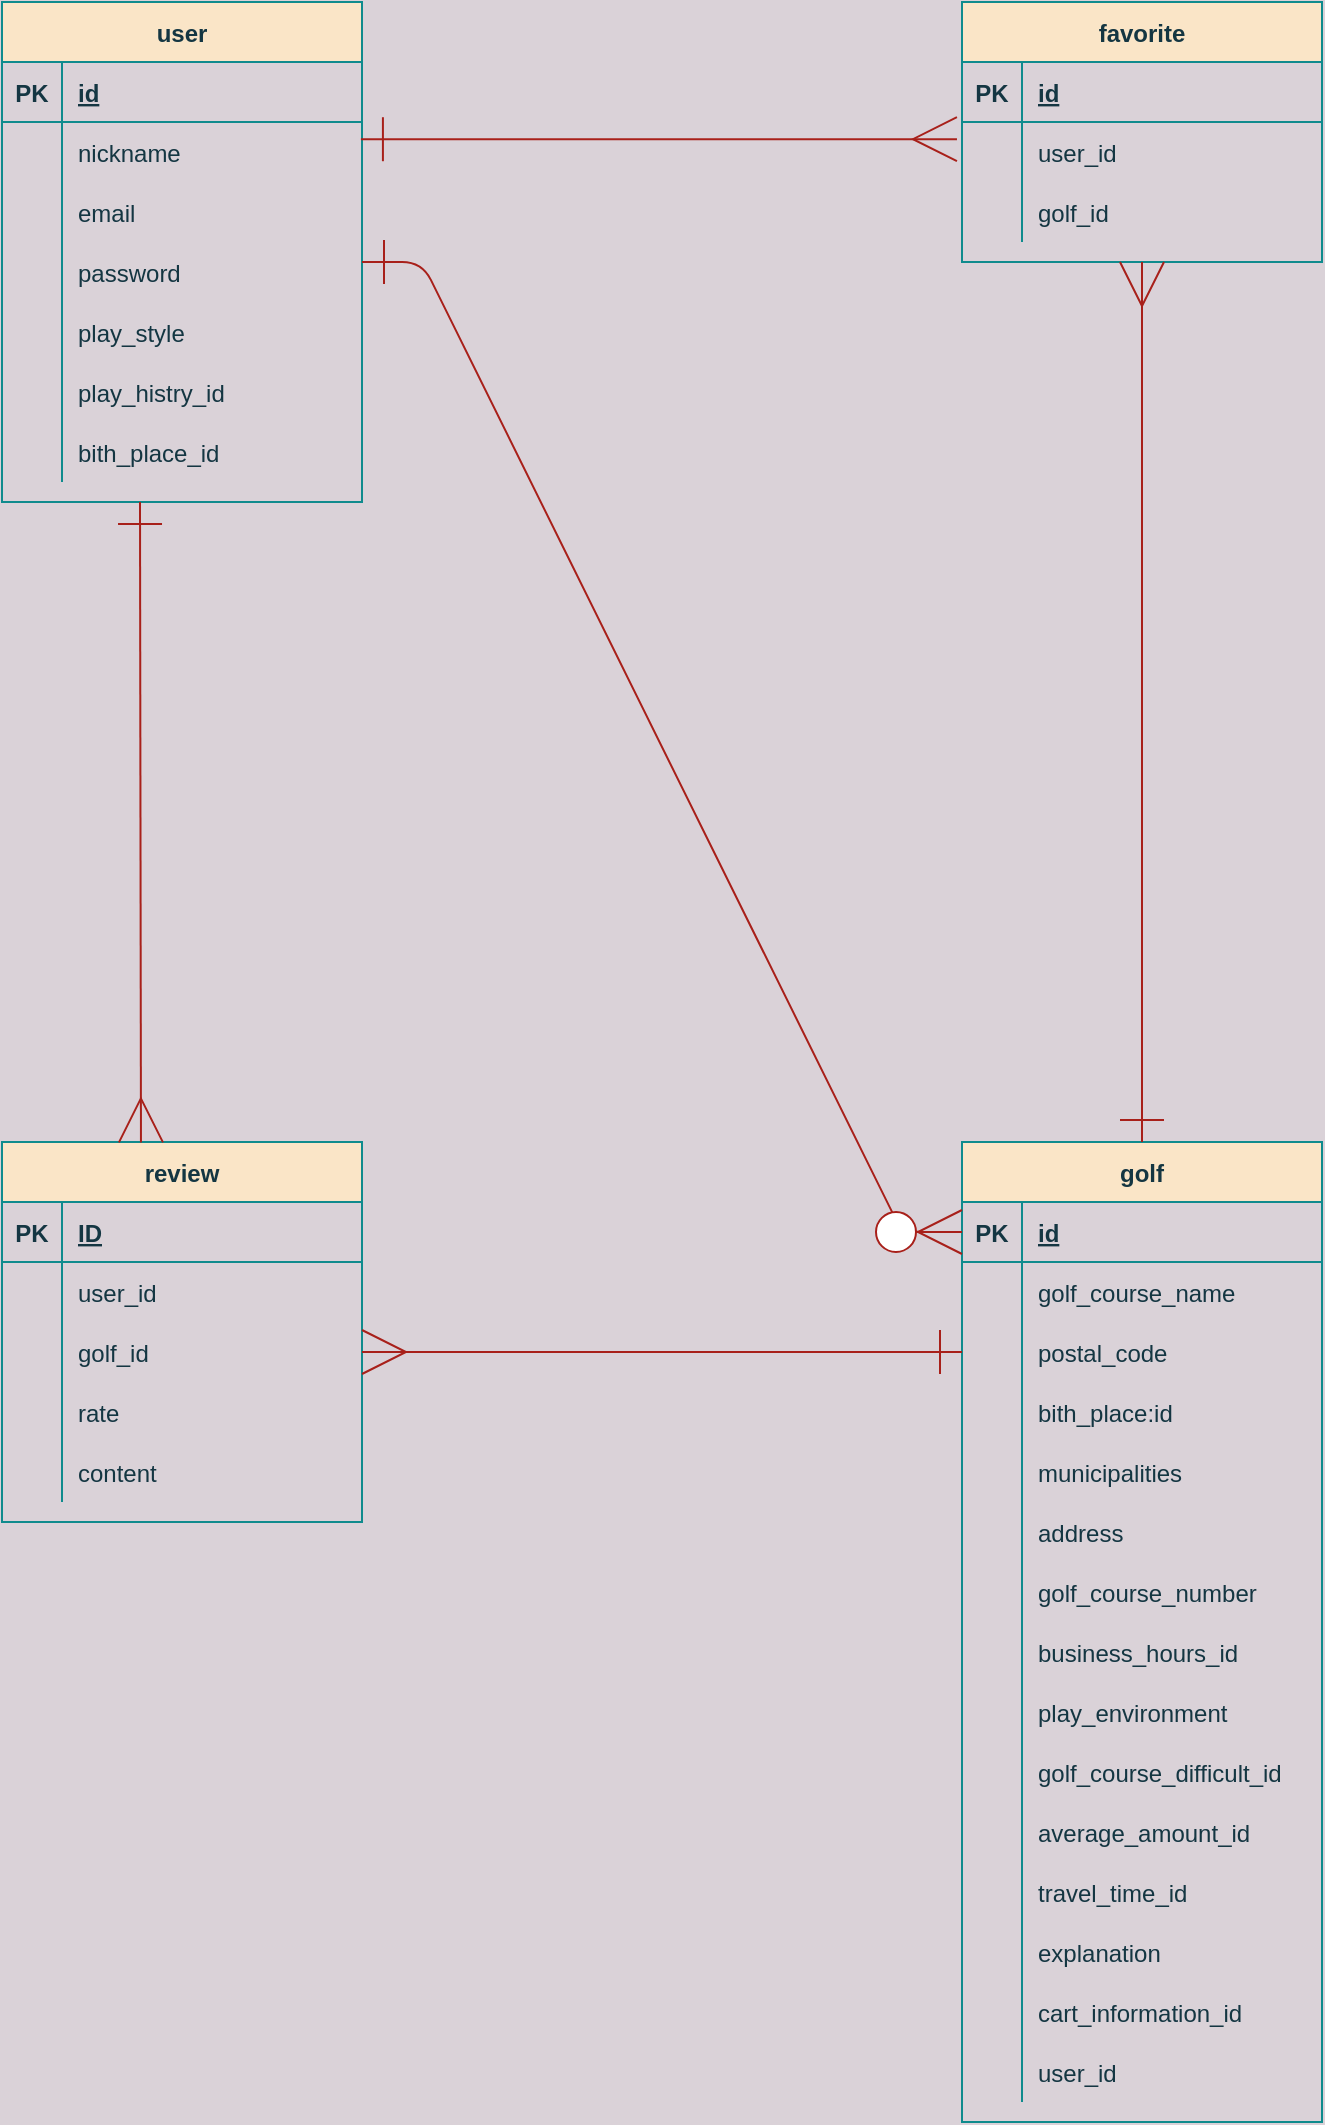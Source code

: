 <mxfile>
    <diagram id="ZwaLqUhofYFGJ514X40F" name="ページ1">
        <mxGraphModel dx="642" dy="760" grid="1" gridSize="10" guides="1" tooltips="1" connect="0" arrows="1" fold="1" page="1" pageScale="1" pageWidth="827" pageHeight="1169" background="#DAD2D8" math="0" shadow="0">
            <root>
                <mxCell id="0"/>
                <mxCell id="1" parent="0"/>
                <mxCell id="137" value="user" style="shape=table;startSize=30;container=1;collapsible=1;childLayout=tableLayout;fixedRows=1;rowLines=0;fontStyle=1;align=center;resizeLast=1;fillColor=#FAE5C7;strokeColor=#0F8B8D;fontColor=#143642;" vertex="1" parent="1">
                    <mxGeometry x="60" y="40" width="180" height="250" as="geometry"/>
                </mxCell>
                <mxCell id="138" value="" style="shape=partialRectangle;collapsible=0;dropTarget=0;pointerEvents=0;fillColor=none;top=0;left=0;bottom=1;right=0;points=[[0,0.5],[1,0.5]];portConstraint=eastwest;strokeColor=#0F8B8D;fontColor=#143642;" vertex="1" parent="137">
                    <mxGeometry y="30" width="180" height="30" as="geometry"/>
                </mxCell>
                <mxCell id="139" value="PK" style="shape=partialRectangle;connectable=0;fillColor=none;top=0;left=0;bottom=0;right=0;fontStyle=1;overflow=hidden;strokeColor=#0F8B8D;fontColor=#143642;" vertex="1" parent="138">
                    <mxGeometry width="30" height="30" as="geometry"/>
                </mxCell>
                <mxCell id="140" value="id" style="shape=partialRectangle;connectable=0;fillColor=none;top=0;left=0;bottom=0;right=0;align=left;spacingLeft=6;fontStyle=5;overflow=hidden;strokeColor=#0F8B8D;fontColor=#143642;" vertex="1" parent="138">
                    <mxGeometry x="30" width="150" height="30" as="geometry"/>
                </mxCell>
                <mxCell id="141" value="" style="shape=partialRectangle;collapsible=0;dropTarget=0;pointerEvents=0;fillColor=none;top=0;left=0;bottom=0;right=0;points=[[0,0.5],[1,0.5]];portConstraint=eastwest;strokeColor=#0F8B8D;fontColor=#143642;" vertex="1" parent="137">
                    <mxGeometry y="60" width="180" height="30" as="geometry"/>
                </mxCell>
                <mxCell id="142" value="" style="shape=partialRectangle;connectable=0;fillColor=none;top=0;left=0;bottom=0;right=0;editable=1;overflow=hidden;strokeColor=#0F8B8D;fontColor=#143642;" vertex="1" parent="141">
                    <mxGeometry width="30" height="30" as="geometry"/>
                </mxCell>
                <mxCell id="143" value="nickname" style="shape=partialRectangle;connectable=0;fillColor=none;top=0;left=0;bottom=0;right=0;align=left;spacingLeft=6;overflow=hidden;strokeColor=#0F8B8D;fontColor=#143642;" vertex="1" parent="141">
                    <mxGeometry x="30" width="150" height="30" as="geometry"/>
                </mxCell>
                <mxCell id="144" value="" style="shape=partialRectangle;collapsible=0;dropTarget=0;pointerEvents=0;fillColor=none;top=0;left=0;bottom=0;right=0;points=[[0,0.5],[1,0.5]];portConstraint=eastwest;strokeColor=#0F8B8D;fontColor=#143642;" vertex="1" parent="137">
                    <mxGeometry y="90" width="180" height="30" as="geometry"/>
                </mxCell>
                <mxCell id="145" value="" style="shape=partialRectangle;connectable=0;fillColor=none;top=0;left=0;bottom=0;right=0;editable=1;overflow=hidden;strokeColor=#0F8B8D;fontColor=#143642;" vertex="1" parent="144">
                    <mxGeometry width="30" height="30" as="geometry"/>
                </mxCell>
                <mxCell id="146" value="email" style="shape=partialRectangle;connectable=0;fillColor=none;top=0;left=0;bottom=0;right=0;align=left;spacingLeft=6;overflow=hidden;strokeColor=#0F8B8D;fontColor=#143642;" vertex="1" parent="144">
                    <mxGeometry x="30" width="150" height="30" as="geometry"/>
                </mxCell>
                <mxCell id="147" value="" style="shape=partialRectangle;collapsible=0;dropTarget=0;pointerEvents=0;fillColor=none;top=0;left=0;bottom=0;right=0;points=[[0,0.5],[1,0.5]];portConstraint=eastwest;strokeColor=#0F8B8D;fontColor=#143642;" vertex="1" parent="137">
                    <mxGeometry y="120" width="180" height="30" as="geometry"/>
                </mxCell>
                <mxCell id="148" value="" style="shape=partialRectangle;connectable=0;fillColor=none;top=0;left=0;bottom=0;right=0;editable=1;overflow=hidden;strokeColor=#0F8B8D;fontColor=#143642;" vertex="1" parent="147">
                    <mxGeometry width="30" height="30" as="geometry"/>
                </mxCell>
                <mxCell id="149" value="password" style="shape=partialRectangle;connectable=0;fillColor=none;top=0;left=0;bottom=0;right=0;align=left;spacingLeft=6;overflow=hidden;strokeColor=#0F8B8D;fontColor=#143642;" vertex="1" parent="147">
                    <mxGeometry x="30" width="150" height="30" as="geometry"/>
                </mxCell>
                <mxCell id="189" style="shape=partialRectangle;collapsible=0;dropTarget=0;pointerEvents=0;fillColor=none;top=0;left=0;bottom=0;right=0;points=[[0,0.5],[1,0.5]];portConstraint=eastwest;strokeColor=#0F8B8D;fontColor=#143642;" vertex="1" parent="137">
                    <mxGeometry y="150" width="180" height="30" as="geometry"/>
                </mxCell>
                <mxCell id="190" style="shape=partialRectangle;connectable=0;fillColor=none;top=0;left=0;bottom=0;right=0;editable=1;overflow=hidden;strokeColor=#0F8B8D;fontColor=#143642;" vertex="1" parent="189">
                    <mxGeometry width="30" height="30" as="geometry"/>
                </mxCell>
                <mxCell id="191" value="play_style" style="shape=partialRectangle;connectable=0;fillColor=none;top=0;left=0;bottom=0;right=0;align=left;spacingLeft=6;overflow=hidden;strokeColor=#0F8B8D;fontColor=#143642;" vertex="1" parent="189">
                    <mxGeometry x="30" width="150" height="30" as="geometry"/>
                </mxCell>
                <mxCell id="192" style="shape=partialRectangle;collapsible=0;dropTarget=0;pointerEvents=0;fillColor=none;top=0;left=0;bottom=0;right=0;points=[[0,0.5],[1,0.5]];portConstraint=eastwest;strokeColor=#0F8B8D;fontColor=#143642;" vertex="1" parent="137">
                    <mxGeometry y="180" width="180" height="30" as="geometry"/>
                </mxCell>
                <mxCell id="193" style="shape=partialRectangle;connectable=0;fillColor=none;top=0;left=0;bottom=0;right=0;editable=1;overflow=hidden;strokeColor=#0F8B8D;fontColor=#143642;" vertex="1" parent="192">
                    <mxGeometry width="30" height="30" as="geometry"/>
                </mxCell>
                <mxCell id="194" value="play_histry_id" style="shape=partialRectangle;connectable=0;fillColor=none;top=0;left=0;bottom=0;right=0;align=left;spacingLeft=6;overflow=hidden;strokeColor=#0F8B8D;fontColor=#143642;" vertex="1" parent="192">
                    <mxGeometry x="30" width="150" height="30" as="geometry"/>
                </mxCell>
                <mxCell id="198" style="shape=partialRectangle;collapsible=0;dropTarget=0;pointerEvents=0;fillColor=none;top=0;left=0;bottom=0;right=0;points=[[0,0.5],[1,0.5]];portConstraint=eastwest;strokeColor=#0F8B8D;fontColor=#143642;" vertex="1" parent="137">
                    <mxGeometry y="210" width="180" height="30" as="geometry"/>
                </mxCell>
                <mxCell id="199" style="shape=partialRectangle;connectable=0;fillColor=none;top=0;left=0;bottom=0;right=0;editable=1;overflow=hidden;strokeColor=#0F8B8D;fontColor=#143642;" vertex="1" parent="198">
                    <mxGeometry width="30" height="30" as="geometry"/>
                </mxCell>
                <mxCell id="200" value="bith_place_id" style="shape=partialRectangle;connectable=0;fillColor=none;top=0;left=0;bottom=0;right=0;align=left;spacingLeft=6;overflow=hidden;strokeColor=#0F8B8D;fontColor=#143642;" vertex="1" parent="198">
                    <mxGeometry x="30" width="150" height="30" as="geometry"/>
                </mxCell>
                <mxCell id="150" value="favorite" style="shape=table;startSize=30;container=1;collapsible=1;childLayout=tableLayout;fixedRows=1;rowLines=0;fontStyle=1;align=center;resizeLast=1;fillColor=#FAE5C7;strokeColor=#0F8B8D;fontColor=#143642;" vertex="1" parent="1">
                    <mxGeometry x="540" y="40" width="180" height="130" as="geometry"/>
                </mxCell>
                <mxCell id="151" value="" style="shape=partialRectangle;collapsible=0;dropTarget=0;pointerEvents=0;fillColor=none;top=0;left=0;bottom=1;right=0;points=[[0,0.5],[1,0.5]];portConstraint=eastwest;strokeColor=#0F8B8D;fontColor=#143642;" vertex="1" parent="150">
                    <mxGeometry y="30" width="180" height="30" as="geometry"/>
                </mxCell>
                <mxCell id="152" value="PK" style="shape=partialRectangle;connectable=0;fillColor=none;top=0;left=0;bottom=0;right=0;fontStyle=1;overflow=hidden;strokeColor=#0F8B8D;fontColor=#143642;" vertex="1" parent="151">
                    <mxGeometry width="30" height="30" as="geometry"/>
                </mxCell>
                <mxCell id="153" value="id" style="shape=partialRectangle;connectable=0;fillColor=none;top=0;left=0;bottom=0;right=0;align=left;spacingLeft=6;fontStyle=5;overflow=hidden;strokeColor=#0F8B8D;fontColor=#143642;" vertex="1" parent="151">
                    <mxGeometry x="30" width="150" height="30" as="geometry"/>
                </mxCell>
                <mxCell id="154" value="" style="shape=partialRectangle;collapsible=0;dropTarget=0;pointerEvents=0;fillColor=none;top=0;left=0;bottom=0;right=0;points=[[0,0.5],[1,0.5]];portConstraint=eastwest;strokeColor=#0F8B8D;fontColor=#143642;" vertex="1" parent="150">
                    <mxGeometry y="60" width="180" height="30" as="geometry"/>
                </mxCell>
                <mxCell id="155" value="" style="shape=partialRectangle;connectable=0;fillColor=none;top=0;left=0;bottom=0;right=0;editable=1;overflow=hidden;strokeColor=#0F8B8D;fontColor=#143642;" vertex="1" parent="154">
                    <mxGeometry width="30" height="30" as="geometry"/>
                </mxCell>
                <mxCell id="156" value="user_id" style="shape=partialRectangle;connectable=0;fillColor=none;top=0;left=0;bottom=0;right=0;align=left;spacingLeft=6;overflow=hidden;strokeColor=#0F8B8D;fontColor=#143642;" vertex="1" parent="154">
                    <mxGeometry x="30" width="150" height="30" as="geometry"/>
                </mxCell>
                <mxCell id="157" value="" style="shape=partialRectangle;collapsible=0;dropTarget=0;pointerEvents=0;fillColor=none;top=0;left=0;bottom=0;right=0;points=[[0,0.5],[1,0.5]];portConstraint=eastwest;strokeColor=#0F8B8D;fontColor=#143642;" vertex="1" parent="150">
                    <mxGeometry y="90" width="180" height="30" as="geometry"/>
                </mxCell>
                <mxCell id="158" value="" style="shape=partialRectangle;connectable=0;fillColor=none;top=0;left=0;bottom=0;right=0;editable=1;overflow=hidden;strokeColor=#0F8B8D;fontColor=#143642;" vertex="1" parent="157">
                    <mxGeometry width="30" height="30" as="geometry"/>
                </mxCell>
                <mxCell id="159" value="golf_id" style="shape=partialRectangle;connectable=0;fillColor=none;top=0;left=0;bottom=0;right=0;align=left;spacingLeft=6;overflow=hidden;strokeColor=#0F8B8D;fontColor=#143642;" vertex="1" parent="157">
                    <mxGeometry x="30" width="150" height="30" as="geometry"/>
                </mxCell>
                <mxCell id="163" value="review" style="shape=table;startSize=30;container=1;collapsible=1;childLayout=tableLayout;fixedRows=1;rowLines=0;fontStyle=1;align=center;resizeLast=1;fillColor=#FAE5C7;strokeColor=#0F8B8D;fontColor=#143642;" vertex="1" parent="1">
                    <mxGeometry x="60" y="610" width="180" height="190" as="geometry"/>
                </mxCell>
                <mxCell id="164" value="" style="shape=partialRectangle;collapsible=0;dropTarget=0;pointerEvents=0;fillColor=none;top=0;left=0;bottom=1;right=0;points=[[0,0.5],[1,0.5]];portConstraint=eastwest;strokeColor=#0F8B8D;fontColor=#143642;" vertex="1" parent="163">
                    <mxGeometry y="30" width="180" height="30" as="geometry"/>
                </mxCell>
                <mxCell id="165" value="PK" style="shape=partialRectangle;connectable=0;fillColor=none;top=0;left=0;bottom=0;right=0;fontStyle=1;overflow=hidden;strokeColor=#0F8B8D;fontColor=#143642;" vertex="1" parent="164">
                    <mxGeometry width="30" height="30" as="geometry"/>
                </mxCell>
                <mxCell id="166" value="ID" style="shape=partialRectangle;connectable=0;fillColor=none;top=0;left=0;bottom=0;right=0;align=left;spacingLeft=6;fontStyle=5;overflow=hidden;strokeColor=#0F8B8D;fontColor=#143642;" vertex="1" parent="164">
                    <mxGeometry x="30" width="150" height="30" as="geometry"/>
                </mxCell>
                <mxCell id="167" value="" style="shape=partialRectangle;collapsible=0;dropTarget=0;pointerEvents=0;fillColor=none;top=0;left=0;bottom=0;right=0;points=[[0,0.5],[1,0.5]];portConstraint=eastwest;strokeColor=#0F8B8D;fontColor=#143642;" vertex="1" parent="163">
                    <mxGeometry y="60" width="180" height="30" as="geometry"/>
                </mxCell>
                <mxCell id="168" value="" style="shape=partialRectangle;connectable=0;fillColor=none;top=0;left=0;bottom=0;right=0;editable=1;overflow=hidden;strokeColor=#0F8B8D;fontColor=#143642;" vertex="1" parent="167">
                    <mxGeometry width="30" height="30" as="geometry"/>
                </mxCell>
                <mxCell id="169" value="user_id" style="shape=partialRectangle;connectable=0;fillColor=none;top=0;left=0;bottom=0;right=0;align=left;spacingLeft=6;overflow=hidden;strokeColor=#0F8B8D;fontColor=#143642;" vertex="1" parent="167">
                    <mxGeometry x="30" width="150" height="30" as="geometry"/>
                </mxCell>
                <mxCell id="170" value="" style="shape=partialRectangle;collapsible=0;dropTarget=0;pointerEvents=0;fillColor=none;top=0;left=0;bottom=0;right=0;points=[[0,0.5],[1,0.5]];portConstraint=eastwest;strokeColor=#0F8B8D;fontColor=#143642;" vertex="1" parent="163">
                    <mxGeometry y="90" width="180" height="30" as="geometry"/>
                </mxCell>
                <mxCell id="171" value="" style="shape=partialRectangle;connectable=0;fillColor=none;top=0;left=0;bottom=0;right=0;editable=1;overflow=hidden;strokeColor=#0F8B8D;fontColor=#143642;" vertex="1" parent="170">
                    <mxGeometry width="30" height="30" as="geometry"/>
                </mxCell>
                <mxCell id="172" value="golf_id" style="shape=partialRectangle;connectable=0;fillColor=none;top=0;left=0;bottom=0;right=0;align=left;spacingLeft=6;overflow=hidden;strokeColor=#0F8B8D;fontColor=#143642;" vertex="1" parent="170">
                    <mxGeometry x="30" width="150" height="30" as="geometry"/>
                </mxCell>
                <mxCell id="204" style="shape=partialRectangle;collapsible=0;dropTarget=0;pointerEvents=0;fillColor=none;top=0;left=0;bottom=0;right=0;points=[[0,0.5],[1,0.5]];portConstraint=eastwest;strokeColor=#0F8B8D;fontColor=#143642;" vertex="1" parent="163">
                    <mxGeometry y="120" width="180" height="30" as="geometry"/>
                </mxCell>
                <mxCell id="205" style="shape=partialRectangle;connectable=0;fillColor=none;top=0;left=0;bottom=0;right=0;editable=1;overflow=hidden;strokeColor=#0F8B8D;fontColor=#143642;" vertex="1" parent="204">
                    <mxGeometry width="30" height="30" as="geometry"/>
                </mxCell>
                <mxCell id="206" value="rate" style="shape=partialRectangle;connectable=0;fillColor=none;top=0;left=0;bottom=0;right=0;align=left;spacingLeft=6;overflow=hidden;strokeColor=#0F8B8D;fontColor=#143642;" vertex="1" parent="204">
                    <mxGeometry x="30" width="150" height="30" as="geometry"/>
                </mxCell>
                <mxCell id="173" value="" style="shape=partialRectangle;collapsible=0;dropTarget=0;pointerEvents=0;fillColor=none;top=0;left=0;bottom=0;right=0;points=[[0,0.5],[1,0.5]];portConstraint=eastwest;strokeColor=#0F8B8D;fontColor=#143642;" vertex="1" parent="163">
                    <mxGeometry y="150" width="180" height="30" as="geometry"/>
                </mxCell>
                <mxCell id="174" value="" style="shape=partialRectangle;connectable=0;fillColor=none;top=0;left=0;bottom=0;right=0;editable=1;overflow=hidden;strokeColor=#0F8B8D;fontColor=#143642;" vertex="1" parent="173">
                    <mxGeometry width="30" height="30" as="geometry"/>
                </mxCell>
                <mxCell id="175" value="content" style="shape=partialRectangle;connectable=0;fillColor=none;top=0;left=0;bottom=0;right=0;align=left;spacingLeft=6;overflow=hidden;strokeColor=#0F8B8D;fontColor=#143642;" vertex="1" parent="173">
                    <mxGeometry x="30" width="150" height="30" as="geometry"/>
                </mxCell>
                <mxCell id="176" value="golf" style="shape=table;startSize=30;container=1;collapsible=1;childLayout=tableLayout;fixedRows=1;rowLines=0;fontStyle=1;align=center;resizeLast=1;fillColor=#FAE5C7;strokeColor=#0F8B8D;fontColor=#143642;" vertex="1" parent="1">
                    <mxGeometry x="540" y="610" width="180" height="490" as="geometry"/>
                </mxCell>
                <mxCell id="177" value="" style="shape=partialRectangle;collapsible=0;dropTarget=0;pointerEvents=0;fillColor=none;top=0;left=0;bottom=1;right=0;points=[[0,0.5],[1,0.5]];portConstraint=eastwest;strokeColor=#0F8B8D;fontColor=#143642;" vertex="1" parent="176">
                    <mxGeometry y="30" width="180" height="30" as="geometry"/>
                </mxCell>
                <mxCell id="178" value="PK" style="shape=partialRectangle;connectable=0;fillColor=none;top=0;left=0;bottom=0;right=0;fontStyle=1;overflow=hidden;strokeColor=#0F8B8D;fontColor=#143642;" vertex="1" parent="177">
                    <mxGeometry width="30" height="30" as="geometry"/>
                </mxCell>
                <mxCell id="179" value="id" style="shape=partialRectangle;connectable=0;fillColor=none;top=0;left=0;bottom=0;right=0;align=left;spacingLeft=6;fontStyle=5;overflow=hidden;strokeColor=#0F8B8D;fontColor=#143642;" vertex="1" parent="177">
                    <mxGeometry x="30" width="150" height="30" as="geometry"/>
                </mxCell>
                <mxCell id="180" value="" style="shape=partialRectangle;collapsible=0;dropTarget=0;pointerEvents=0;fillColor=none;top=0;left=0;bottom=0;right=0;points=[[0,0.5],[1,0.5]];portConstraint=eastwest;strokeColor=#0F8B8D;fontColor=#143642;" vertex="1" parent="176">
                    <mxGeometry y="60" width="180" height="30" as="geometry"/>
                </mxCell>
                <mxCell id="181" value="" style="shape=partialRectangle;connectable=0;fillColor=none;top=0;left=0;bottom=0;right=0;editable=1;overflow=hidden;strokeColor=#0F8B8D;fontColor=#143642;" vertex="1" parent="180">
                    <mxGeometry width="30" height="30" as="geometry"/>
                </mxCell>
                <mxCell id="182" value="golf_course_name" style="shape=partialRectangle;connectable=0;fillColor=none;top=0;left=0;bottom=0;right=0;align=left;spacingLeft=6;overflow=hidden;strokeColor=#0F8B8D;fontColor=#143642;" vertex="1" parent="180">
                    <mxGeometry x="30" width="150" height="30" as="geometry"/>
                </mxCell>
                <mxCell id="183" value="" style="shape=partialRectangle;collapsible=0;dropTarget=0;pointerEvents=0;fillColor=none;top=0;left=0;bottom=0;right=0;points=[[0,0.5],[1,0.5]];portConstraint=eastwest;strokeColor=#0F8B8D;fontColor=#143642;" vertex="1" parent="176">
                    <mxGeometry y="90" width="180" height="30" as="geometry"/>
                </mxCell>
                <mxCell id="184" value="" style="shape=partialRectangle;connectable=0;fillColor=none;top=0;left=0;bottom=0;right=0;editable=1;overflow=hidden;strokeColor=#0F8B8D;fontColor=#143642;" vertex="1" parent="183">
                    <mxGeometry width="30" height="30" as="geometry"/>
                </mxCell>
                <mxCell id="185" value="postal_code" style="shape=partialRectangle;connectable=0;fillColor=none;top=0;left=0;bottom=0;right=0;align=left;spacingLeft=6;overflow=hidden;strokeColor=#0F8B8D;fontColor=#143642;" vertex="1" parent="183">
                    <mxGeometry x="30" width="150" height="30" as="geometry"/>
                </mxCell>
                <mxCell id="186" value="" style="shape=partialRectangle;collapsible=0;dropTarget=0;pointerEvents=0;fillColor=none;top=0;left=0;bottom=0;right=0;points=[[0,0.5],[1,0.5]];portConstraint=eastwest;strokeColor=#0F8B8D;fontColor=#143642;" vertex="1" parent="176">
                    <mxGeometry y="120" width="180" height="30" as="geometry"/>
                </mxCell>
                <mxCell id="187" value="" style="shape=partialRectangle;connectable=0;fillColor=none;top=0;left=0;bottom=0;right=0;editable=1;overflow=hidden;strokeColor=#0F8B8D;fontColor=#143642;" vertex="1" parent="186">
                    <mxGeometry width="30" height="30" as="geometry"/>
                </mxCell>
                <mxCell id="188" value="bith_place:id" style="shape=partialRectangle;connectable=0;fillColor=none;top=0;left=0;bottom=0;right=0;align=left;spacingLeft=6;overflow=hidden;strokeColor=#0F8B8D;fontColor=#143642;" vertex="1" parent="186">
                    <mxGeometry x="30" width="150" height="30" as="geometry"/>
                </mxCell>
                <mxCell id="207" style="shape=partialRectangle;collapsible=0;dropTarget=0;pointerEvents=0;fillColor=none;top=0;left=0;bottom=0;right=0;points=[[0,0.5],[1,0.5]];portConstraint=eastwest;strokeColor=#0F8B8D;fontColor=#143642;" vertex="1" parent="176">
                    <mxGeometry y="150" width="180" height="30" as="geometry"/>
                </mxCell>
                <mxCell id="208" style="shape=partialRectangle;connectable=0;fillColor=none;top=0;left=0;bottom=0;right=0;editable=1;overflow=hidden;strokeColor=#0F8B8D;fontColor=#143642;" vertex="1" parent="207">
                    <mxGeometry width="30" height="30" as="geometry"/>
                </mxCell>
                <mxCell id="209" value="municipalities" style="shape=partialRectangle;connectable=0;fillColor=none;top=0;left=0;bottom=0;right=0;align=left;spacingLeft=6;overflow=hidden;strokeColor=#0F8B8D;fontColor=#143642;" vertex="1" parent="207">
                    <mxGeometry x="30" width="150" height="30" as="geometry"/>
                </mxCell>
                <mxCell id="210" style="shape=partialRectangle;collapsible=0;dropTarget=0;pointerEvents=0;fillColor=none;top=0;left=0;bottom=0;right=0;points=[[0,0.5],[1,0.5]];portConstraint=eastwest;strokeColor=#0F8B8D;fontColor=#143642;" vertex="1" parent="176">
                    <mxGeometry y="180" width="180" height="30" as="geometry"/>
                </mxCell>
                <mxCell id="211" style="shape=partialRectangle;connectable=0;fillColor=none;top=0;left=0;bottom=0;right=0;editable=1;overflow=hidden;strokeColor=#0F8B8D;fontColor=#143642;" vertex="1" parent="210">
                    <mxGeometry width="30" height="30" as="geometry"/>
                </mxCell>
                <mxCell id="212" value="address" style="shape=partialRectangle;connectable=0;fillColor=none;top=0;left=0;bottom=0;right=0;align=left;spacingLeft=6;overflow=hidden;strokeColor=#0F8B8D;fontColor=#143642;" vertex="1" parent="210">
                    <mxGeometry x="30" width="150" height="30" as="geometry"/>
                </mxCell>
                <mxCell id="213" style="shape=partialRectangle;collapsible=0;dropTarget=0;pointerEvents=0;fillColor=none;top=0;left=0;bottom=0;right=0;points=[[0,0.5],[1,0.5]];portConstraint=eastwest;strokeColor=#0F8B8D;fontColor=#143642;" vertex="1" parent="176">
                    <mxGeometry y="210" width="180" height="30" as="geometry"/>
                </mxCell>
                <mxCell id="214" style="shape=partialRectangle;connectable=0;fillColor=none;top=0;left=0;bottom=0;right=0;editable=1;overflow=hidden;strokeColor=#0F8B8D;fontColor=#143642;" vertex="1" parent="213">
                    <mxGeometry width="30" height="30" as="geometry"/>
                </mxCell>
                <mxCell id="215" value="golf_course_number" style="shape=partialRectangle;connectable=0;fillColor=none;top=0;left=0;bottom=0;right=0;align=left;spacingLeft=6;overflow=hidden;strokeColor=#0F8B8D;fontColor=#143642;" vertex="1" parent="213">
                    <mxGeometry x="30" width="150" height="30" as="geometry"/>
                </mxCell>
                <mxCell id="231" style="shape=partialRectangle;collapsible=0;dropTarget=0;pointerEvents=0;fillColor=none;top=0;left=0;bottom=0;right=0;points=[[0,0.5],[1,0.5]];portConstraint=eastwest;strokeColor=#0F8B8D;fontColor=#143642;" vertex="1" parent="176">
                    <mxGeometry y="240" width="180" height="30" as="geometry"/>
                </mxCell>
                <mxCell id="232" style="shape=partialRectangle;connectable=0;fillColor=none;top=0;left=0;bottom=0;right=0;editable=1;overflow=hidden;strokeColor=#0F8B8D;fontColor=#143642;" vertex="1" parent="231">
                    <mxGeometry width="30" height="30" as="geometry"/>
                </mxCell>
                <mxCell id="233" value="business_hours_id" style="shape=partialRectangle;connectable=0;fillColor=none;top=0;left=0;bottom=0;right=0;align=left;spacingLeft=6;overflow=hidden;strokeColor=#0F8B8D;fontColor=#143642;" vertex="1" parent="231">
                    <mxGeometry x="30" width="150" height="30" as="geometry"/>
                </mxCell>
                <mxCell id="228" style="shape=partialRectangle;collapsible=0;dropTarget=0;pointerEvents=0;fillColor=none;top=0;left=0;bottom=0;right=0;points=[[0,0.5],[1,0.5]];portConstraint=eastwest;strokeColor=#0F8B8D;fontColor=#143642;" vertex="1" parent="176">
                    <mxGeometry y="270" width="180" height="30" as="geometry"/>
                </mxCell>
                <mxCell id="229" style="shape=partialRectangle;connectable=0;fillColor=none;top=0;left=0;bottom=0;right=0;editable=1;overflow=hidden;strokeColor=#0F8B8D;fontColor=#143642;" vertex="1" parent="228">
                    <mxGeometry width="30" height="30" as="geometry"/>
                </mxCell>
                <mxCell id="230" value="play_environment" style="shape=partialRectangle;connectable=0;fillColor=none;top=0;left=0;bottom=0;right=0;align=left;spacingLeft=6;overflow=hidden;strokeColor=#0F8B8D;fontColor=#143642;" vertex="1" parent="228">
                    <mxGeometry x="30" width="150" height="30" as="geometry"/>
                </mxCell>
                <mxCell id="225" style="shape=partialRectangle;collapsible=0;dropTarget=0;pointerEvents=0;fillColor=none;top=0;left=0;bottom=0;right=0;points=[[0,0.5],[1,0.5]];portConstraint=eastwest;strokeColor=#0F8B8D;fontColor=#143642;" vertex="1" parent="176">
                    <mxGeometry y="300" width="180" height="30" as="geometry"/>
                </mxCell>
                <mxCell id="226" style="shape=partialRectangle;connectable=0;fillColor=none;top=0;left=0;bottom=0;right=0;editable=1;overflow=hidden;strokeColor=#0F8B8D;fontColor=#143642;" vertex="1" parent="225">
                    <mxGeometry width="30" height="30" as="geometry"/>
                </mxCell>
                <mxCell id="227" value="golf_course_difficult_id" style="shape=partialRectangle;connectable=0;fillColor=none;top=0;left=0;bottom=0;right=0;align=left;spacingLeft=6;overflow=hidden;strokeColor=#0F8B8D;fontColor=#143642;" vertex="1" parent="225">
                    <mxGeometry x="30" width="150" height="30" as="geometry"/>
                </mxCell>
                <mxCell id="222" style="shape=partialRectangle;collapsible=0;dropTarget=0;pointerEvents=0;fillColor=none;top=0;left=0;bottom=0;right=0;points=[[0,0.5],[1,0.5]];portConstraint=eastwest;strokeColor=#0F8B8D;fontColor=#143642;" vertex="1" parent="176">
                    <mxGeometry y="330" width="180" height="30" as="geometry"/>
                </mxCell>
                <mxCell id="223" style="shape=partialRectangle;connectable=0;fillColor=none;top=0;left=0;bottom=0;right=0;editable=1;overflow=hidden;strokeColor=#0F8B8D;fontColor=#143642;" vertex="1" parent="222">
                    <mxGeometry width="30" height="30" as="geometry"/>
                </mxCell>
                <mxCell id="224" value="average_amount_id" style="shape=partialRectangle;connectable=0;fillColor=none;top=0;left=0;bottom=0;right=0;align=left;spacingLeft=6;overflow=hidden;strokeColor=#0F8B8D;fontColor=#143642;" vertex="1" parent="222">
                    <mxGeometry x="30" width="150" height="30" as="geometry"/>
                </mxCell>
                <mxCell id="219" style="shape=partialRectangle;collapsible=0;dropTarget=0;pointerEvents=0;fillColor=none;top=0;left=0;bottom=0;right=0;points=[[0,0.5],[1,0.5]];portConstraint=eastwest;strokeColor=#0F8B8D;fontColor=#143642;" vertex="1" parent="176">
                    <mxGeometry y="360" width="180" height="30" as="geometry"/>
                </mxCell>
                <mxCell id="220" style="shape=partialRectangle;connectable=0;fillColor=none;top=0;left=0;bottom=0;right=0;editable=1;overflow=hidden;strokeColor=#0F8B8D;fontColor=#143642;" vertex="1" parent="219">
                    <mxGeometry width="30" height="30" as="geometry"/>
                </mxCell>
                <mxCell id="221" value="travel_time_id" style="shape=partialRectangle;connectable=0;fillColor=none;top=0;left=0;bottom=0;right=0;align=left;spacingLeft=6;overflow=hidden;strokeColor=#0F8B8D;fontColor=#143642;" vertex="1" parent="219">
                    <mxGeometry x="30" width="150" height="30" as="geometry"/>
                </mxCell>
                <mxCell id="216" style="shape=partialRectangle;collapsible=0;dropTarget=0;pointerEvents=0;fillColor=none;top=0;left=0;bottom=0;right=0;points=[[0,0.5],[1,0.5]];portConstraint=eastwest;strokeColor=#0F8B8D;fontColor=#143642;" vertex="1" parent="176">
                    <mxGeometry y="390" width="180" height="30" as="geometry"/>
                </mxCell>
                <mxCell id="217" style="shape=partialRectangle;connectable=0;fillColor=none;top=0;left=0;bottom=0;right=0;editable=1;overflow=hidden;strokeColor=#0F8B8D;fontColor=#143642;" vertex="1" parent="216">
                    <mxGeometry width="30" height="30" as="geometry"/>
                </mxCell>
                <mxCell id="218" value="explanation" style="shape=partialRectangle;connectable=0;fillColor=none;top=0;left=0;bottom=0;right=0;align=left;spacingLeft=6;overflow=hidden;strokeColor=#0F8B8D;fontColor=#143642;" vertex="1" parent="216">
                    <mxGeometry x="30" width="150" height="30" as="geometry"/>
                </mxCell>
                <mxCell id="234" style="shape=partialRectangle;collapsible=0;dropTarget=0;pointerEvents=0;fillColor=none;top=0;left=0;bottom=0;right=0;points=[[0,0.5],[1,0.5]];portConstraint=eastwest;strokeColor=#0F8B8D;fontColor=#143642;" vertex="1" parent="176">
                    <mxGeometry y="420" width="180" height="30" as="geometry"/>
                </mxCell>
                <mxCell id="235" style="shape=partialRectangle;connectable=0;fillColor=none;top=0;left=0;bottom=0;right=0;editable=1;overflow=hidden;strokeColor=#0F8B8D;fontColor=#143642;" vertex="1" parent="234">
                    <mxGeometry width="30" height="30" as="geometry"/>
                </mxCell>
                <mxCell id="236" value="cart_information_id" style="shape=partialRectangle;connectable=0;fillColor=none;top=0;left=0;bottom=0;right=0;align=left;spacingLeft=6;overflow=hidden;strokeColor=#0F8B8D;fontColor=#143642;" vertex="1" parent="234">
                    <mxGeometry x="30" width="150" height="30" as="geometry"/>
                </mxCell>
                <mxCell id="237" style="shape=partialRectangle;collapsible=0;dropTarget=0;pointerEvents=0;fillColor=none;top=0;left=0;bottom=0;right=0;points=[[0,0.5],[1,0.5]];portConstraint=eastwest;strokeColor=#0F8B8D;fontColor=#143642;" vertex="1" parent="176">
                    <mxGeometry y="450" width="180" height="30" as="geometry"/>
                </mxCell>
                <mxCell id="238" style="shape=partialRectangle;connectable=0;fillColor=none;top=0;left=0;bottom=0;right=0;editable=1;overflow=hidden;strokeColor=#0F8B8D;fontColor=#143642;" vertex="1" parent="237">
                    <mxGeometry width="30" height="30" as="geometry"/>
                </mxCell>
                <mxCell id="239" value="user_id" style="shape=partialRectangle;connectable=0;fillColor=none;top=0;left=0;bottom=0;right=0;align=left;spacingLeft=6;overflow=hidden;strokeColor=#0F8B8D;fontColor=#143642;" vertex="1" parent="237">
                    <mxGeometry x="30" width="150" height="30" as="geometry"/>
                </mxCell>
                <mxCell id="240" value="" style="endArrow=ERone;html=1;rounded=0;exitX=0.386;exitY=0.001;exitDx=0;exitDy=0;exitPerimeter=0;startArrow=ERmany;startFill=0;strokeWidth=1;targetPerimeterSpacing=20;sourcePerimeterSpacing=20;endSize=20;startSize=20;endFill=0;labelBackgroundColor=#DAD2D8;strokeColor=#A8201A;fontColor=#143642;" edge="1" parent="1" source="163">
                    <mxGeometry relative="1" as="geometry">
                        <mxPoint x="290" y="620" as="sourcePoint"/>
                        <mxPoint x="129" y="290" as="targetPoint"/>
                    </mxGeometry>
                </mxCell>
                <mxCell id="241" value="" style="endArrow=ERmany;html=1;rounded=0;startSize=20;endSize=20;sourcePerimeterSpacing=20;targetPerimeterSpacing=20;strokeWidth=1;exitX=0.997;exitY=0.287;exitDx=0;exitDy=0;exitPerimeter=0;endFill=0;startArrow=ERone;startFill=0;entryX=-0.014;entryY=0.287;entryDx=0;entryDy=0;entryPerimeter=0;labelBackgroundColor=#DAD2D8;strokeColor=#A8201A;fontColor=#143642;" edge="1" parent="1" source="141" target="154">
                    <mxGeometry relative="1" as="geometry">
                        <mxPoint x="290" y="500" as="sourcePoint"/>
                        <mxPoint x="530" y="109" as="targetPoint"/>
                    </mxGeometry>
                </mxCell>
                <mxCell id="242" value="" style="endArrow=ERmany;html=1;rounded=0;startSize=20;endSize=20;sourcePerimeterSpacing=20;targetPerimeterSpacing=20;strokeWidth=1;entryX=0.5;entryY=1;entryDx=0;entryDy=0;endFill=0;exitX=0.5;exitY=0;exitDx=0;exitDy=0;startArrow=ERone;startFill=0;labelBackgroundColor=#DAD2D8;strokeColor=#A8201A;fontColor=#143642;" edge="1" parent="1" source="176" target="150">
                    <mxGeometry relative="1" as="geometry">
                        <mxPoint x="630" y="600" as="sourcePoint"/>
                        <mxPoint x="570" y="400" as="targetPoint"/>
                    </mxGeometry>
                </mxCell>
                <mxCell id="243" value="" style="endArrow=ERone;html=1;rounded=0;startSize=20;endSize=20;sourcePerimeterSpacing=20;targetPerimeterSpacing=20;strokeWidth=1;exitX=1;exitY=0.5;exitDx=0;exitDy=0;entryX=0;entryY=0.5;entryDx=0;entryDy=0;startArrow=ERmany;startFill=0;endFill=0;labelBackgroundColor=#DAD2D8;strokeColor=#A8201A;fontColor=#143642;" edge="1" parent="1" source="170" target="183">
                    <mxGeometry relative="1" as="geometry">
                        <mxPoint x="340" y="550" as="sourcePoint"/>
                        <mxPoint x="500" y="550" as="targetPoint"/>
                    </mxGeometry>
                </mxCell>
                <mxCell id="245" value="" style="edgeStyle=entityRelationEdgeStyle;fontSize=12;html=1;endArrow=ERzeroToMany;endFill=1;startSize=20;endSize=20;sourcePerimeterSpacing=20;targetPerimeterSpacing=20;strokeWidth=1;entryX=0;entryY=0.5;entryDx=0;entryDy=0;startArrow=ERone;startFill=0;labelBackgroundColor=#DAD2D8;strokeColor=#A8201A;fontColor=#143642;" edge="1" parent="1" target="177">
                    <mxGeometry width="100" height="100" relative="1" as="geometry">
                        <mxPoint x="240" y="170" as="sourcePoint"/>
                        <mxPoint x="510" y="570" as="targetPoint"/>
                    </mxGeometry>
                </mxCell>
            </root>
        </mxGraphModel>
    </diagram>
</mxfile>